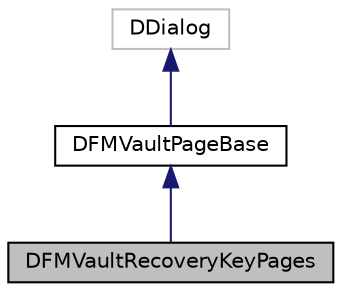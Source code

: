digraph "DFMVaultRecoveryKeyPages"
{
  edge [fontname="Helvetica",fontsize="10",labelfontname="Helvetica",labelfontsize="10"];
  node [fontname="Helvetica",fontsize="10",shape=record];
  Node3 [label="DFMVaultRecoveryKeyPages",height=0.2,width=0.4,color="black", fillcolor="grey75", style="filled", fontcolor="black"];
  Node4 -> Node3 [dir="back",color="midnightblue",fontsize="10",style="solid",fontname="Helvetica"];
  Node4 [label="DFMVaultPageBase",height=0.2,width=0.4,color="black", fillcolor="white", style="filled",URL="$class_d_f_m_vault_page_base.html"];
  Node5 -> Node4 [dir="back",color="midnightblue",fontsize="10",style="solid",fontname="Helvetica"];
  Node5 [label="DDialog",height=0.2,width=0.4,color="grey75", fillcolor="white", style="filled"];
}
